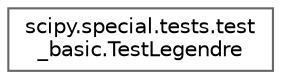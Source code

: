 digraph "Graphical Class Hierarchy"
{
 // LATEX_PDF_SIZE
  bgcolor="transparent";
  edge [fontname=Helvetica,fontsize=10,labelfontname=Helvetica,labelfontsize=10];
  node [fontname=Helvetica,fontsize=10,shape=box,height=0.2,width=0.4];
  rankdir="LR";
  Node0 [id="Node000000",label="scipy.special.tests.test\l_basic.TestLegendre",height=0.2,width=0.4,color="grey40", fillcolor="white", style="filled",URL="$d6/d7d/classscipy_1_1special_1_1tests_1_1test__basic_1_1TestLegendre.html",tooltip=" "];
}

